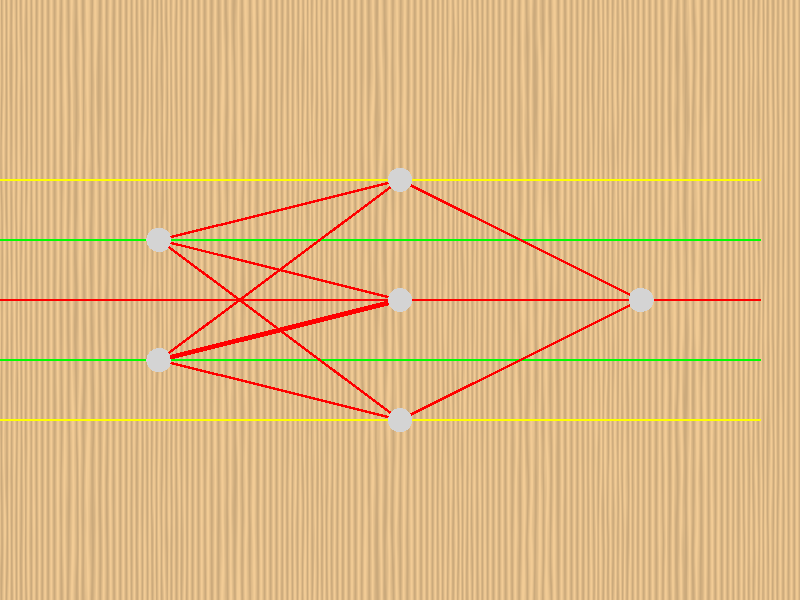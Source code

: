 #include "colors.inc"
#include "finish.inc"
#include "textures.inc"
//#include "koSy.inc"

// Basic Scene
camera {
	location <2, 5, 0>
	look_at <2, 0, 0>
}

light_source {
	<-200, 400, -200>
	color White
}

plane {
	<0, 1, 0>, 0
	texture {DMFWood4}
}

// Helper
#macro HelperLine (pos, col)
cylinder {
	pos, pos + <10,0,0>, 0.005 
         pigment{color col}
}
#end

HelperLine(<-5, 0, -1>, Yellow)
HelperLine(<-5, 0, -0.5>, Green)
HelperLine(<-5, 0, 0>, Red)
HelperLine(<-5, 0, 0.5>, Green)
HelperLine(<-5, 0, 1>, Yellow)

// ANN
#declare Size = 3;
#declare Shape = array[Size] {2, 3, 1};

#declare Weights1 = array[Shape[0]][Shape[1]] {
	{1, 2, 1},
	{1, 1, 1}	
};
#declare Weights2 = array[Shape[1]][Shape[2]] {
	{1},
	{1},
	{1}
};

// Init W1
// #declare i = 0;
// #while (i < Shape[0])

// 	#declare j = 0;
// 	#while (j < Shape[1])
	
// 		#declare Weights1[i][j] = 0;
		
// 		#declare j = j + 1;
// 	#end	

// 	#declare i = i + 1;
// #end

// Init W2
// #declare i = 0;
// #while (i < Shape[1])

// 	#declare j = 0;
// 	#while (j < Shape[2])
	
// 		#declare Weights2[i][j] = 0;
		
// 		#declare j = j + 1;
// 	#end	

// 	#declare i = i + 1;
// #end

#declare zNeuronDist = 1;  // Distance between two neurons on the Z-axis
#declare xNeuronDist = 2;  // Distance between two neurons on the X-axis

#declare LayerCenter = array[Size];
#declare i = 0;
#while (i < Size)
	
	#declare LayerCenter[i] = <i * xNeuronDist, 0, 0>;
	
	#declare i = i + 1;
#end

// Neuran Class
#macro Neuron (position)
sphere {
	position, 0.1
	texture {Chrome_Metal}	
}
#end

#macro Weight (startPt, endPt, weight)
cylinder {
	startPt, endPt, weight
	texture {
		pigment {color Red}
		finish {}
		}	
}
#end

// Draw Neurons
#declare i = 0;
#while (i < Size)

	#declare j = 0;
	#while (j < Shape[i])
		
		Neuron(LayerCenter [i] + <0, 0, (-Shape[i] / 2 + j) * zNeuronDist + zNeuronDist / 2>)
		
		#declare j = j + 1;
	#end
	
	#declare i = i + 1;
#end

// Draw Weights
#declare i = 0;
#while (i < Size - 1)
	
	#declare i0 = 0;
	#while (i0 < Shape[i])
		
		#declare i1 = 0;
		#while (i1 < Shape[i + 1])
	
			#declare p1 = LayerCenter [i] + <0, 0, (-Shape[i] / 2 + i0) * zNeuronDist + zNeuronDist / 2>;
			#declare p2 = LayerCenter [i + 1] + <0, 0, (-Shape[i + 1] / 2 + i1) * zNeuronDist + zNeuronDist / 2>;
			
			#if (i = 0)
				#declare weight = Weights1[i0][i1];
				
			#else
				#declare weight = Weights2[i0][i1];
			
			#end
			
			
			
			Weight(p1, p2, weight * 0.01)
			
			
		
	
			#declare i1 = i1 + 1;
		#end
	
		#declare i0 = i0 + 1;
	#end

	#declare i = i + 1;
#end












